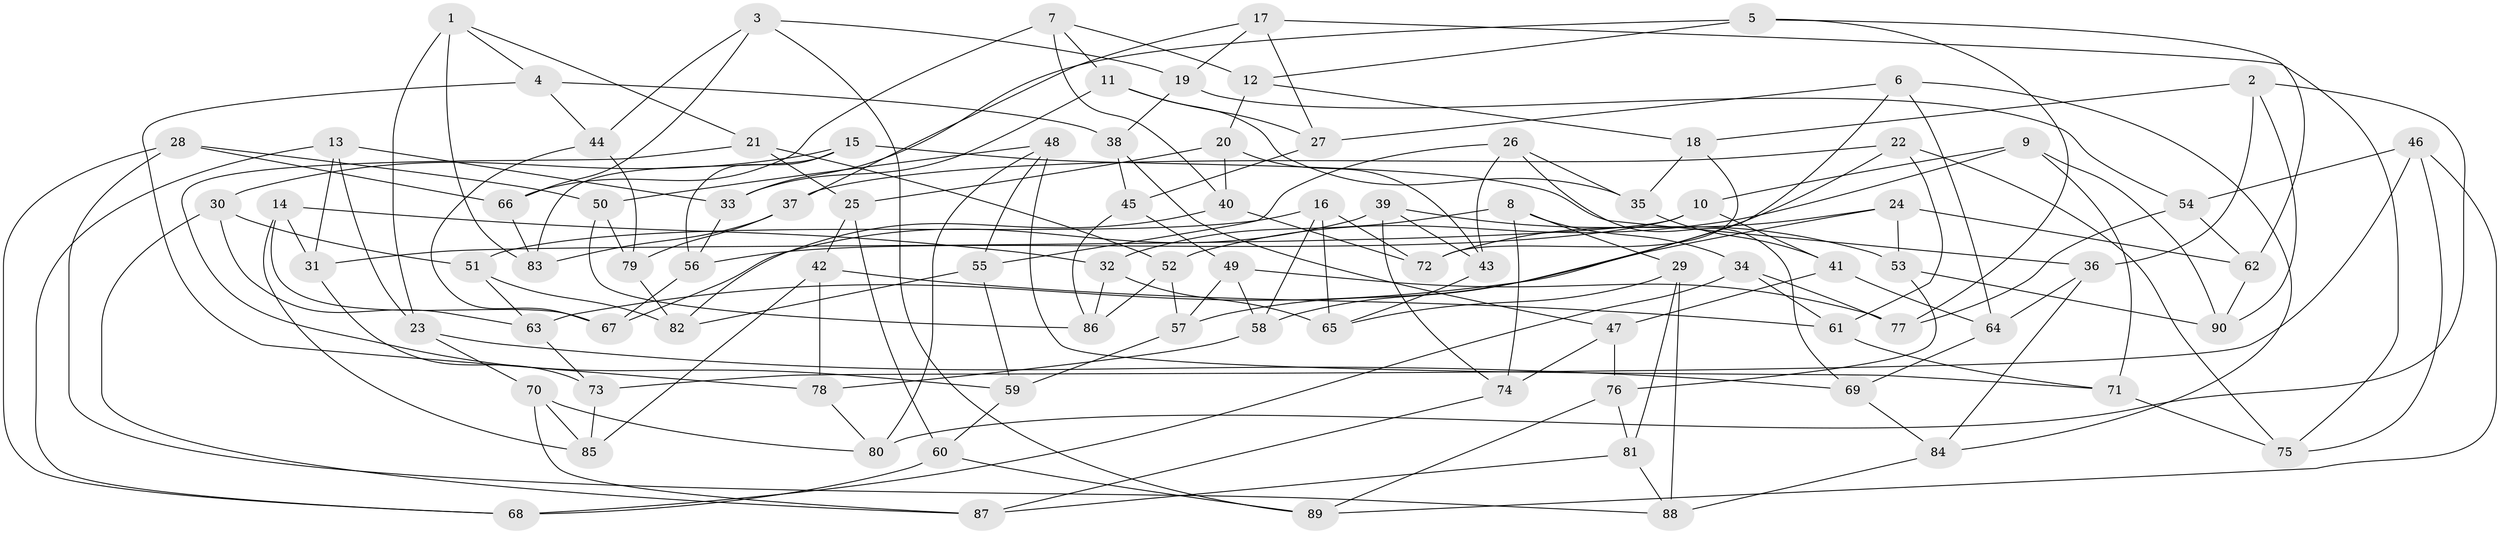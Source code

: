 // Generated by graph-tools (version 1.1) at 2025/37/03/09/25 02:37:51]
// undirected, 90 vertices, 180 edges
graph export_dot {
graph [start="1"]
  node [color=gray90,style=filled];
  1;
  2;
  3;
  4;
  5;
  6;
  7;
  8;
  9;
  10;
  11;
  12;
  13;
  14;
  15;
  16;
  17;
  18;
  19;
  20;
  21;
  22;
  23;
  24;
  25;
  26;
  27;
  28;
  29;
  30;
  31;
  32;
  33;
  34;
  35;
  36;
  37;
  38;
  39;
  40;
  41;
  42;
  43;
  44;
  45;
  46;
  47;
  48;
  49;
  50;
  51;
  52;
  53;
  54;
  55;
  56;
  57;
  58;
  59;
  60;
  61;
  62;
  63;
  64;
  65;
  66;
  67;
  68;
  69;
  70;
  71;
  72;
  73;
  74;
  75;
  76;
  77;
  78;
  79;
  80;
  81;
  82;
  83;
  84;
  85;
  86;
  87;
  88;
  89;
  90;
  1 -- 83;
  1 -- 23;
  1 -- 4;
  1 -- 21;
  2 -- 80;
  2 -- 36;
  2 -- 90;
  2 -- 18;
  3 -- 89;
  3 -- 19;
  3 -- 66;
  3 -- 44;
  4 -- 44;
  4 -- 78;
  4 -- 38;
  5 -- 62;
  5 -- 33;
  5 -- 77;
  5 -- 12;
  6 -- 84;
  6 -- 27;
  6 -- 64;
  6 -- 58;
  7 -- 12;
  7 -- 66;
  7 -- 40;
  7 -- 11;
  8 -- 34;
  8 -- 74;
  8 -- 29;
  8 -- 32;
  9 -- 10;
  9 -- 52;
  9 -- 71;
  9 -- 90;
  10 -- 56;
  10 -- 31;
  10 -- 41;
  11 -- 27;
  11 -- 35;
  11 -- 33;
  12 -- 18;
  12 -- 20;
  13 -- 31;
  13 -- 33;
  13 -- 68;
  13 -- 23;
  14 -- 31;
  14 -- 32;
  14 -- 67;
  14 -- 85;
  15 -- 56;
  15 -- 36;
  15 -- 30;
  15 -- 83;
  16 -- 72;
  16 -- 58;
  16 -- 51;
  16 -- 65;
  17 -- 27;
  17 -- 19;
  17 -- 37;
  17 -- 75;
  18 -- 35;
  18 -- 72;
  19 -- 54;
  19 -- 38;
  20 -- 40;
  20 -- 43;
  20 -- 25;
  21 -- 59;
  21 -- 52;
  21 -- 25;
  22 -- 75;
  22 -- 57;
  22 -- 61;
  22 -- 37;
  23 -- 70;
  23 -- 69;
  24 -- 53;
  24 -- 72;
  24 -- 62;
  24 -- 63;
  25 -- 42;
  25 -- 60;
  26 -- 43;
  26 -- 35;
  26 -- 69;
  26 -- 55;
  27 -- 45;
  28 -- 88;
  28 -- 50;
  28 -- 68;
  28 -- 66;
  29 -- 88;
  29 -- 65;
  29 -- 81;
  30 -- 51;
  30 -- 63;
  30 -- 87;
  31 -- 73;
  32 -- 65;
  32 -- 86;
  33 -- 56;
  34 -- 68;
  34 -- 77;
  34 -- 61;
  35 -- 41;
  36 -- 84;
  36 -- 64;
  37 -- 83;
  37 -- 79;
  38 -- 47;
  38 -- 45;
  39 -- 53;
  39 -- 43;
  39 -- 67;
  39 -- 74;
  40 -- 82;
  40 -- 72;
  41 -- 64;
  41 -- 47;
  42 -- 61;
  42 -- 78;
  42 -- 85;
  43 -- 65;
  44 -- 67;
  44 -- 79;
  45 -- 86;
  45 -- 49;
  46 -- 54;
  46 -- 89;
  46 -- 73;
  46 -- 75;
  47 -- 74;
  47 -- 76;
  48 -- 71;
  48 -- 55;
  48 -- 80;
  48 -- 50;
  49 -- 77;
  49 -- 57;
  49 -- 58;
  50 -- 79;
  50 -- 86;
  51 -- 82;
  51 -- 63;
  52 -- 86;
  52 -- 57;
  53 -- 76;
  53 -- 90;
  54 -- 77;
  54 -- 62;
  55 -- 59;
  55 -- 82;
  56 -- 67;
  57 -- 59;
  58 -- 78;
  59 -- 60;
  60 -- 89;
  60 -- 68;
  61 -- 71;
  62 -- 90;
  63 -- 73;
  64 -- 69;
  66 -- 83;
  69 -- 84;
  70 -- 87;
  70 -- 85;
  70 -- 80;
  71 -- 75;
  73 -- 85;
  74 -- 87;
  76 -- 81;
  76 -- 89;
  78 -- 80;
  79 -- 82;
  81 -- 88;
  81 -- 87;
  84 -- 88;
}
